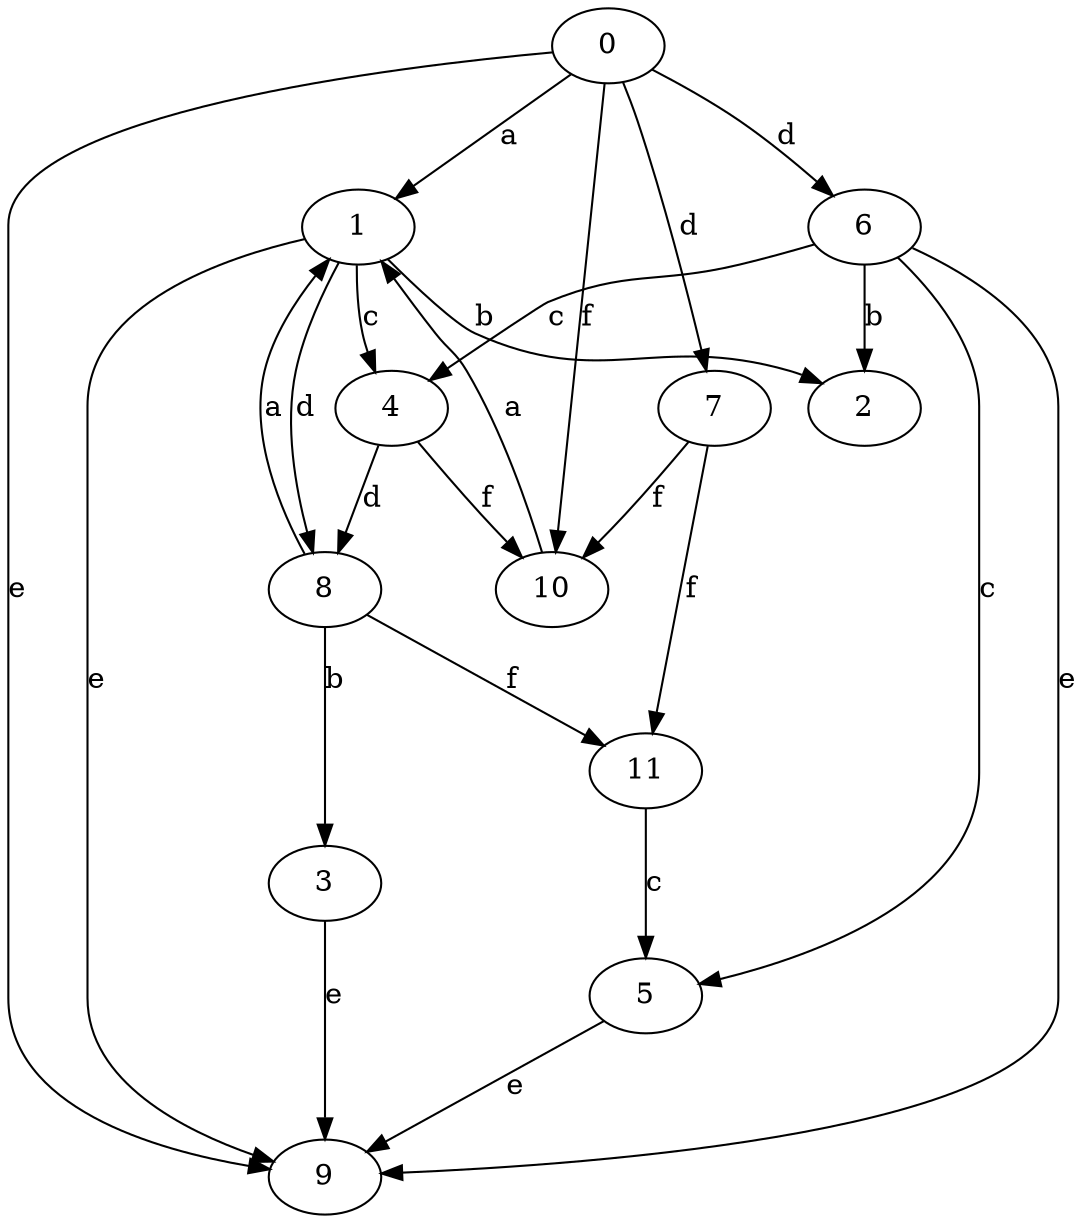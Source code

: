 strict digraph  {
0;
1;
2;
3;
4;
5;
6;
7;
8;
9;
10;
11;
0 -> 1  [label=a];
0 -> 6  [label=d];
0 -> 7  [label=d];
0 -> 9  [label=e];
0 -> 10  [label=f];
1 -> 2  [label=b];
1 -> 4  [label=c];
1 -> 8  [label=d];
1 -> 9  [label=e];
3 -> 9  [label=e];
4 -> 8  [label=d];
4 -> 10  [label=f];
5 -> 9  [label=e];
6 -> 2  [label=b];
6 -> 4  [label=c];
6 -> 5  [label=c];
6 -> 9  [label=e];
7 -> 10  [label=f];
7 -> 11  [label=f];
8 -> 1  [label=a];
8 -> 3  [label=b];
8 -> 11  [label=f];
10 -> 1  [label=a];
11 -> 5  [label=c];
}
